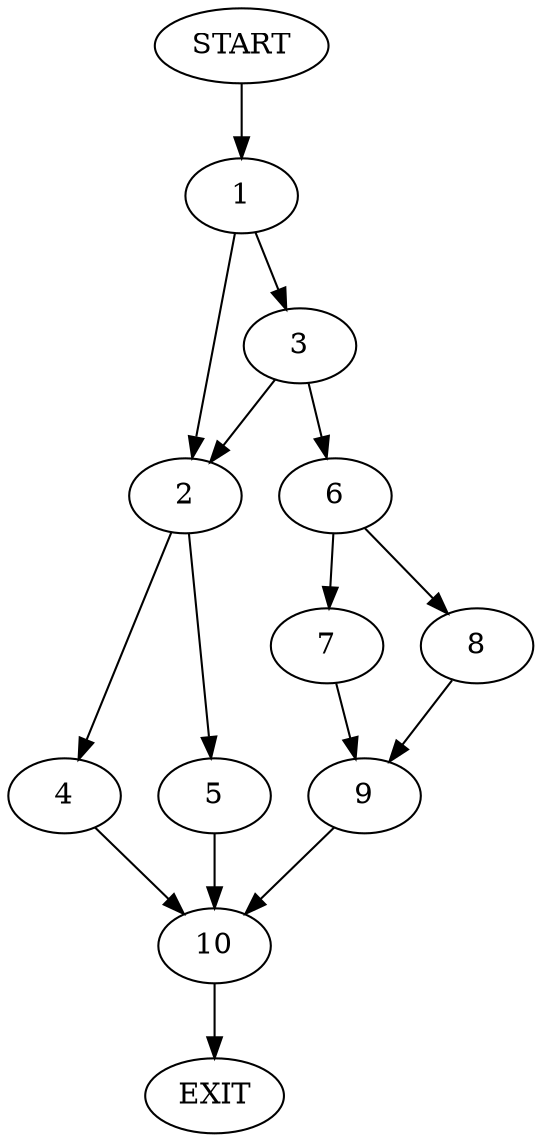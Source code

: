 digraph {
0 [label="START"]
11 [label="EXIT"]
0 -> 1
1 -> 2
1 -> 3
2 -> 4
2 -> 5
3 -> 6
3 -> 2
6 -> 7
6 -> 8
7 -> 9
8 -> 9
9 -> 10
10 -> 11
5 -> 10
4 -> 10
}
